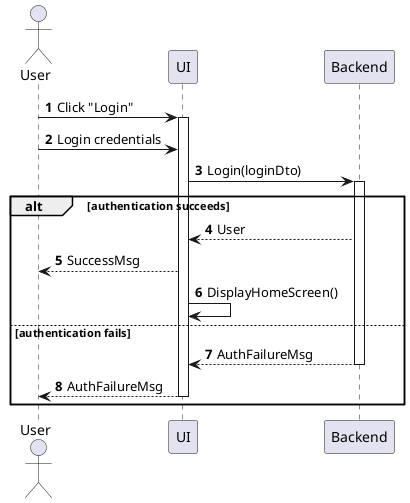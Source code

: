 @startuml my-account-login
autonumber

actor "User" as a
participant UI as f
participant Backend as b

a -> f : Click "Login"
activate f
a -> f : Login credentials
f -> b : Login(loginDto)
activate b

alt authentication succeeds
    b --> f : User
    f --> a : SuccessMsg
    f -> f : DisplayHomeScreen()
else authentication fails
    return AuthFailureMsg
    f --> a : AuthFailureMsg
    deactivate f
end
@enduml